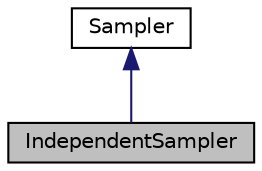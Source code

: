digraph "IndependentSampler"
{
 // LATEX_PDF_SIZE
  edge [fontname="Helvetica",fontsize="10",labelfontname="Helvetica",labelfontsize="10"];
  node [fontname="Helvetica",fontsize="10",shape="box"];
  Node1 [label="IndependentSampler",height=0.2,width=0.4,color="black", fillcolor="grey75", style="filled", fontcolor="black",tooltip="Generate unifromly distributed sample in [0, 1)"];
  Node2 -> Node1 [dir="back",color="midnightblue",fontsize="10",style="solid"];
  Node2 [label="Sampler",height=0.2,width=0.4,color="black", fillcolor="white", style="filled",URL="$class_sampler.html",tooltip="Base class for all samplers."];
}
